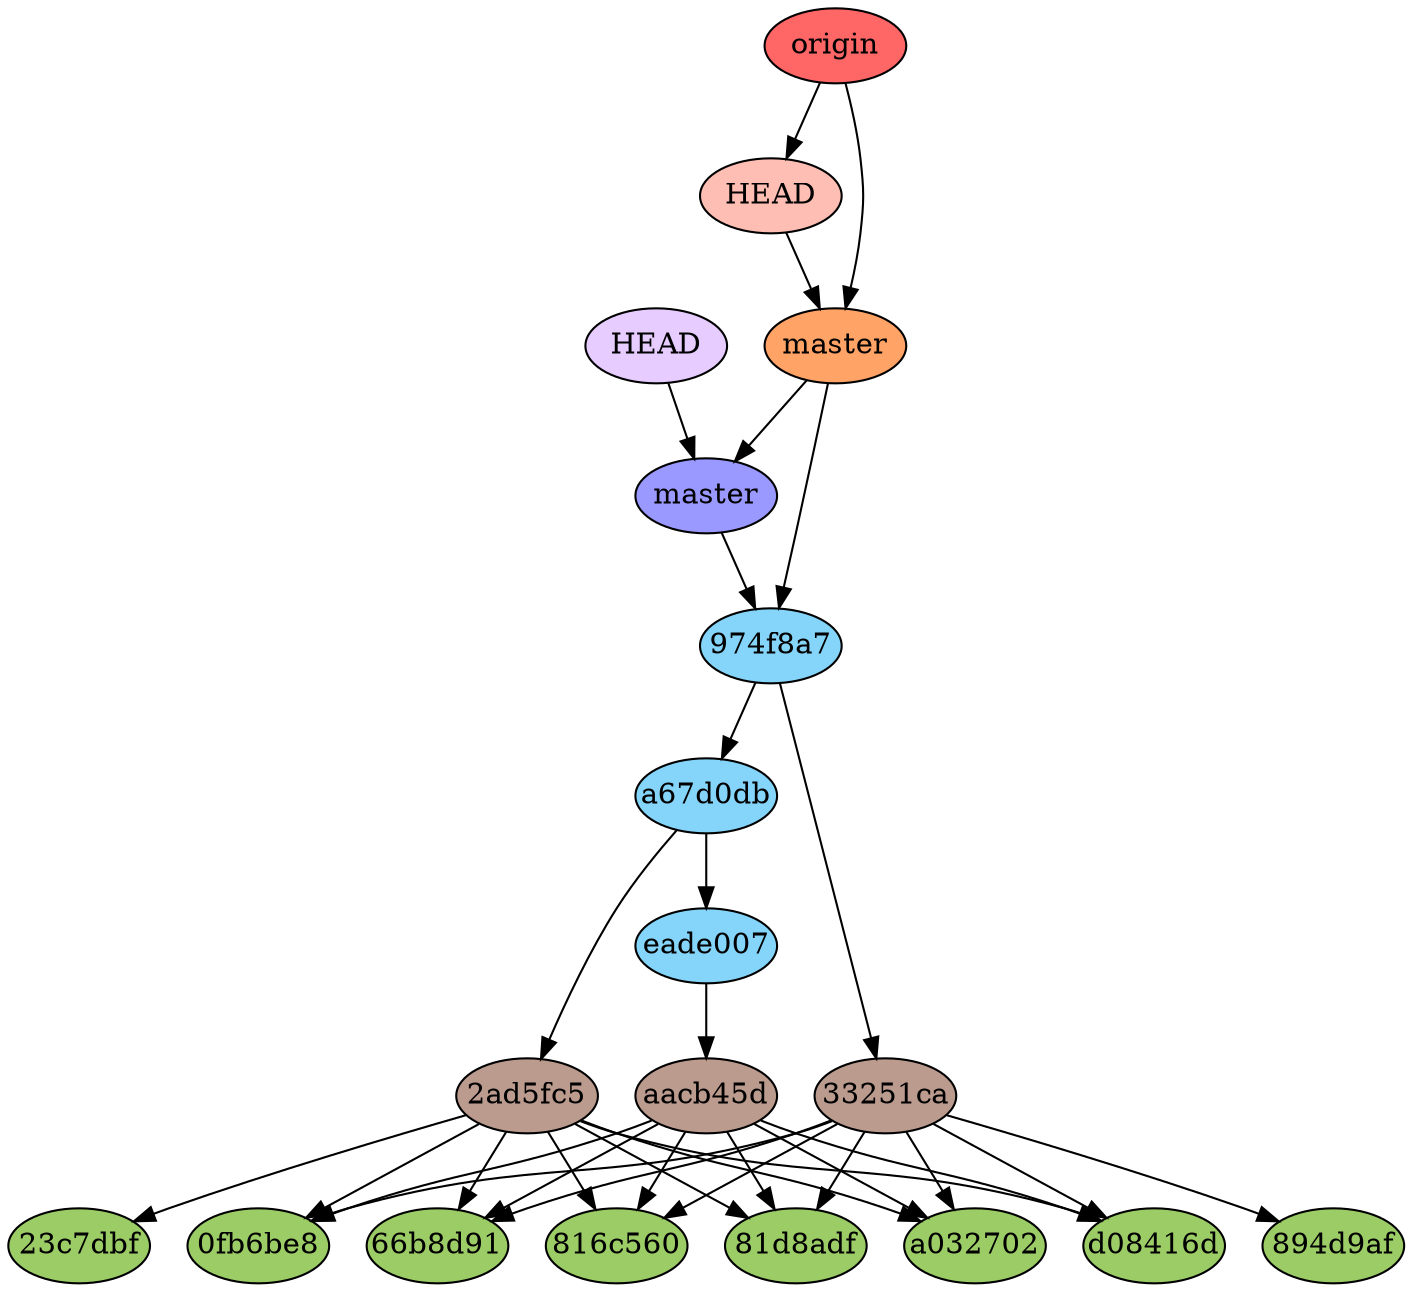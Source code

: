 digraph auto {
	graph [bgcolor=transparent]
	node [fixedsize=true style=filled width=0.95]
	"0fb6be8f866d8b793207cd1358cbf96e52669b6a" [label="0fb6be8" fillcolor="#9ccc66"]
	"23c7dbf2b2a16261f8dcce60de518f161c121178" [label="23c7dbf" fillcolor="#9ccc66"]
	"66b8d9196f29774f4009fdc30783fa2c5ca390a9" [label="66b8d91" fillcolor="#9ccc66"]
	"816c5602bef2ed98c46af0eff6935779acc1b186" [label="816c560" fillcolor="#9ccc66"]
	"81d8adf47f6b8d3f19edbb2db309e1cc7bc63db3" [label="81d8adf" fillcolor="#9ccc66"]
	"894d9af652591e12ad3b7eb6cb682a9f568bf414" [label="894d9af" fillcolor="#9ccc66"]
	a03270238d282d0f552c63425bad9733527e8d4d [label=a032702 fillcolor="#9ccc66"]
	d08416d4ce6ecd57046860070aa22c373f9a6622 [label=d08416d fillcolor="#9ccc66"]
	"2ad5fc5236926c33f487aaf21ef61d391d4b0872" [label="2ad5fc5" fillcolor="#bc9b8f"]
	"2ad5fc5236926c33f487aaf21ef61d391d4b0872" -> "0fb6be8f866d8b793207cd1358cbf96e52669b6a"
	"2ad5fc5236926c33f487aaf21ef61d391d4b0872" -> d08416d4ce6ecd57046860070aa22c373f9a6622
	"2ad5fc5236926c33f487aaf21ef61d391d4b0872" -> "816c5602bef2ed98c46af0eff6935779acc1b186"
	"2ad5fc5236926c33f487aaf21ef61d391d4b0872" -> a03270238d282d0f552c63425bad9733527e8d4d
	"2ad5fc5236926c33f487aaf21ef61d391d4b0872" -> "66b8d9196f29774f4009fdc30783fa2c5ca390a9"
	"2ad5fc5236926c33f487aaf21ef61d391d4b0872" -> "81d8adf47f6b8d3f19edbb2db309e1cc7bc63db3"
	"2ad5fc5236926c33f487aaf21ef61d391d4b0872" -> "23c7dbf2b2a16261f8dcce60de518f161c121178"
	"33251ca3d591b0e6fd460b1c8e72bb25f655128a" [label="33251ca" fillcolor="#bc9b8f"]
	"33251ca3d591b0e6fd460b1c8e72bb25f655128a" -> "0fb6be8f866d8b793207cd1358cbf96e52669b6a"
	"33251ca3d591b0e6fd460b1c8e72bb25f655128a" -> d08416d4ce6ecd57046860070aa22c373f9a6622
	"33251ca3d591b0e6fd460b1c8e72bb25f655128a" -> "816c5602bef2ed98c46af0eff6935779acc1b186"
	"33251ca3d591b0e6fd460b1c8e72bb25f655128a" -> a03270238d282d0f552c63425bad9733527e8d4d
	"33251ca3d591b0e6fd460b1c8e72bb25f655128a" -> "66b8d9196f29774f4009fdc30783fa2c5ca390a9"
	"33251ca3d591b0e6fd460b1c8e72bb25f655128a" -> "81d8adf47f6b8d3f19edbb2db309e1cc7bc63db3"
	"33251ca3d591b0e6fd460b1c8e72bb25f655128a" -> "894d9af652591e12ad3b7eb6cb682a9f568bf414"
	aacb45d5e979e0b9a6a42acf311c15e4851aaccb [label=aacb45d fillcolor="#bc9b8f"]
	aacb45d5e979e0b9a6a42acf311c15e4851aaccb -> "0fb6be8f866d8b793207cd1358cbf96e52669b6a"
	aacb45d5e979e0b9a6a42acf311c15e4851aaccb -> d08416d4ce6ecd57046860070aa22c373f9a6622
	aacb45d5e979e0b9a6a42acf311c15e4851aaccb -> "816c5602bef2ed98c46af0eff6935779acc1b186"
	aacb45d5e979e0b9a6a42acf311c15e4851aaccb -> a03270238d282d0f552c63425bad9733527e8d4d
	aacb45d5e979e0b9a6a42acf311c15e4851aaccb -> "66b8d9196f29774f4009fdc30783fa2c5ca390a9"
	aacb45d5e979e0b9a6a42acf311c15e4851aaccb -> "81d8adf47f6b8d3f19edbb2db309e1cc7bc63db3"
	"974f8a75d4085fc847bd486815021af283510870" [label="974f8a7" fillcolor="#85d5fa"]
	"974f8a75d4085fc847bd486815021af283510870" -> "33251ca3d591b0e6fd460b1c8e72bb25f655128a"
	"974f8a75d4085fc847bd486815021af283510870" -> a67d0dbd33a632532bf5c07c1ff91cdd63d8c239
	a67d0dbd33a632532bf5c07c1ff91cdd63d8c239 [label=a67d0db fillcolor="#85d5fa"]
	a67d0dbd33a632532bf5c07c1ff91cdd63d8c239 -> "2ad5fc5236926c33f487aaf21ef61d391d4b0872"
	a67d0dbd33a632532bf5c07c1ff91cdd63d8c239 -> eade0070ecb5c8b16d6ba634a868d498b4dd4771
	eade0070ecb5c8b16d6ba634a868d498b4dd4771 [label=eade007 fillcolor="#85d5fa"]
	eade0070ecb5c8b16d6ba634a868d498b4dd4771 -> aacb45d5e979e0b9a6a42acf311c15e4851aaccb
	master [label=master fillcolor="#9999ff"]
	master -> "974f8a75d4085fc847bd486815021af283510870"
	HEAD [label=HEAD fillcolor="#e6ccff"]
	HEAD -> master
	"origin/master" [label=master fillcolor="#ffa366"]
	"origin/master" -> "974f8a75d4085fc847bd486815021af283510870"
	"origin/HEAD" [label=HEAD fillcolor="#ffbeb3"]
	"origin/HEAD" -> "origin/master"
	origin [label=origin fillcolor="#ff6666"]
	origin -> "origin/master"
	origin -> "origin/HEAD"
	"origin/master" -> master
}
